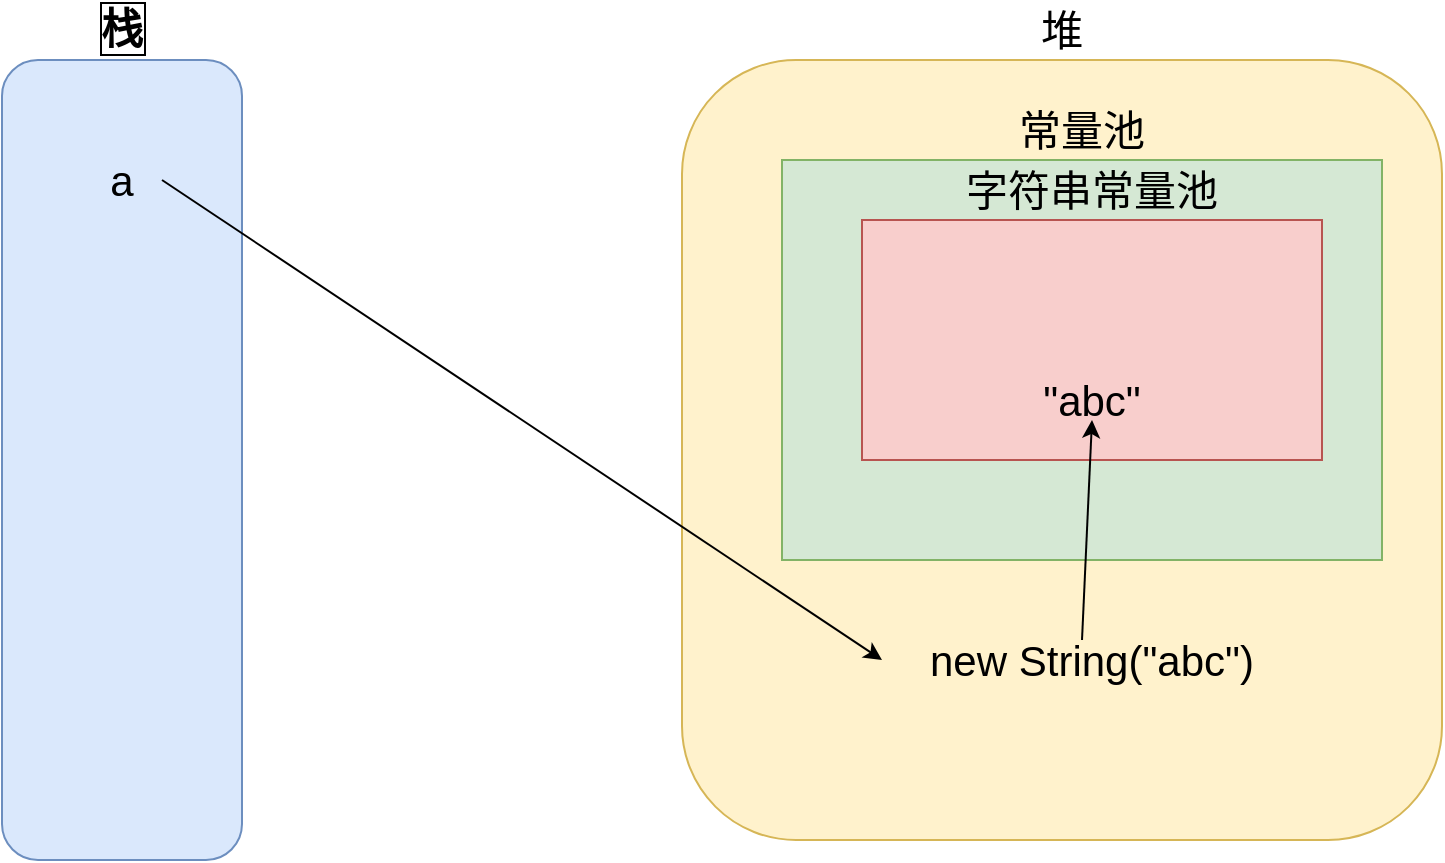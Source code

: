 <mxfile version="15.2.7" type="device"><diagram id="1TN69-ozB8sqTfd-LZnI" name="第 1 页"><mxGraphModel dx="946" dy="680" grid="1" gridSize="10" guides="1" tooltips="1" connect="1" arrows="1" fold="1" page="1" pageScale="1" pageWidth="827" pageHeight="1169" math="0" shadow="0"><root><mxCell id="0"/><mxCell id="1" parent="0"/><mxCell id="eFnxya11_eBF_2lI3tAi-1" value="栈" style="rounded=1;whiteSpace=wrap;html=1;fillColor=#dae8fc;strokeColor=#6c8ebf;labelBorderColor=#000000;labelPosition=center;verticalLabelPosition=top;align=center;verticalAlign=bottom;fontSize=21;fontStyle=1" vertex="1" parent="1"><mxGeometry x="190" y="110" width="120" height="400" as="geometry"/></mxCell><mxCell id="eFnxya11_eBF_2lI3tAi-2" value="堆" style="rounded=1;whiteSpace=wrap;html=1;fontSize=21;fillColor=#fff2cc;strokeColor=#d6b656;labelPosition=center;verticalLabelPosition=top;align=center;verticalAlign=bottom;" vertex="1" parent="1"><mxGeometry x="530" y="110" width="380" height="390" as="geometry"/></mxCell><mxCell id="eFnxya11_eBF_2lI3tAi-3" value="常量池" style="rounded=0;whiteSpace=wrap;html=1;fontSize=21;labelPosition=center;verticalLabelPosition=top;align=center;verticalAlign=bottom;fillColor=#d5e8d4;strokeColor=#82b366;" vertex="1" parent="1"><mxGeometry x="580" y="160" width="300" height="200" as="geometry"/></mxCell><mxCell id="eFnxya11_eBF_2lI3tAi-4" value="字符串常量池" style="rounded=0;whiteSpace=wrap;html=1;fontSize=21;labelPosition=center;verticalLabelPosition=top;align=center;verticalAlign=bottom;fillColor=#f8cecc;strokeColor=#b85450;" vertex="1" parent="1"><mxGeometry x="620" y="190" width="230" height="120" as="geometry"/></mxCell><mxCell id="eFnxya11_eBF_2lI3tAi-6" value="&quot;abc&quot;" style="text;html=1;strokeColor=none;fillColor=none;align=center;verticalAlign=middle;whiteSpace=wrap;rounded=0;fontSize=21;" vertex="1" parent="1"><mxGeometry x="715" y="270" width="40" height="20" as="geometry"/></mxCell><mxCell id="eFnxya11_eBF_2lI3tAi-7" value="a" style="text;html=1;strokeColor=none;fillColor=none;align=center;verticalAlign=middle;whiteSpace=wrap;rounded=0;fontSize=21;" vertex="1" parent="1"><mxGeometry x="230" y="160" width="40" height="20" as="geometry"/></mxCell><mxCell id="eFnxya11_eBF_2lI3tAi-8" value="new String(&quot;abc&quot;)" style="text;html=1;strokeColor=none;fillColor=none;align=center;verticalAlign=middle;whiteSpace=wrap;rounded=0;fontSize=21;" vertex="1" parent="1"><mxGeometry x="630" y="400" width="210" height="20" as="geometry"/></mxCell><mxCell id="eFnxya11_eBF_2lI3tAi-9" value="" style="endArrow=classic;html=1;fontSize=21;exitX=1;exitY=0.5;exitDx=0;exitDy=0;entryX=0;entryY=0.5;entryDx=0;entryDy=0;" edge="1" parent="1" source="eFnxya11_eBF_2lI3tAi-7" target="eFnxya11_eBF_2lI3tAi-8"><mxGeometry width="50" height="50" relative="1" as="geometry"><mxPoint x="590" y="360" as="sourcePoint"/><mxPoint x="640" y="310" as="targetPoint"/></mxGeometry></mxCell><mxCell id="eFnxya11_eBF_2lI3tAi-10" value="" style="endArrow=classic;html=1;fontSize=21;entryX=0.5;entryY=1;entryDx=0;entryDy=0;" edge="1" parent="1" target="eFnxya11_eBF_2lI3tAi-6"><mxGeometry width="50" height="50" relative="1" as="geometry"><mxPoint x="730" y="400" as="sourcePoint"/><mxPoint x="640" y="310" as="targetPoint"/></mxGeometry></mxCell></root></mxGraphModel></diagram></mxfile>